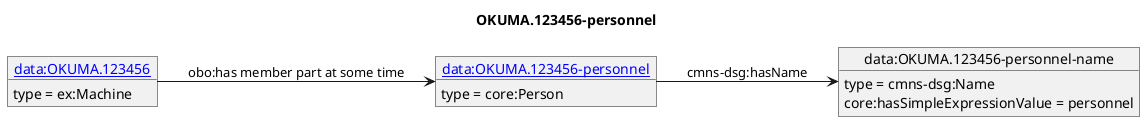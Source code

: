 @startuml
skinparam linetype polyline
left to right direction
title OKUMA.123456-personnel
object "[[./OKUMA.123456-personnel.html data:OKUMA.123456-personnel]]" as o1 {
 type = core:Person
 }
object "data:OKUMA.123456-personnel-name" as o2 {
 type = cmns-dsg:Name
 }
object "[[./OKUMA.123456.html data:OKUMA.123456]]" as o3 {
 type = ex:Machine
 }
o1 --> o2 : cmns-dsg:hasName
o2 : core:hasSimpleExpressionValue = personnel
o3 --> o1 : obo:has member part at some time
@enduml
